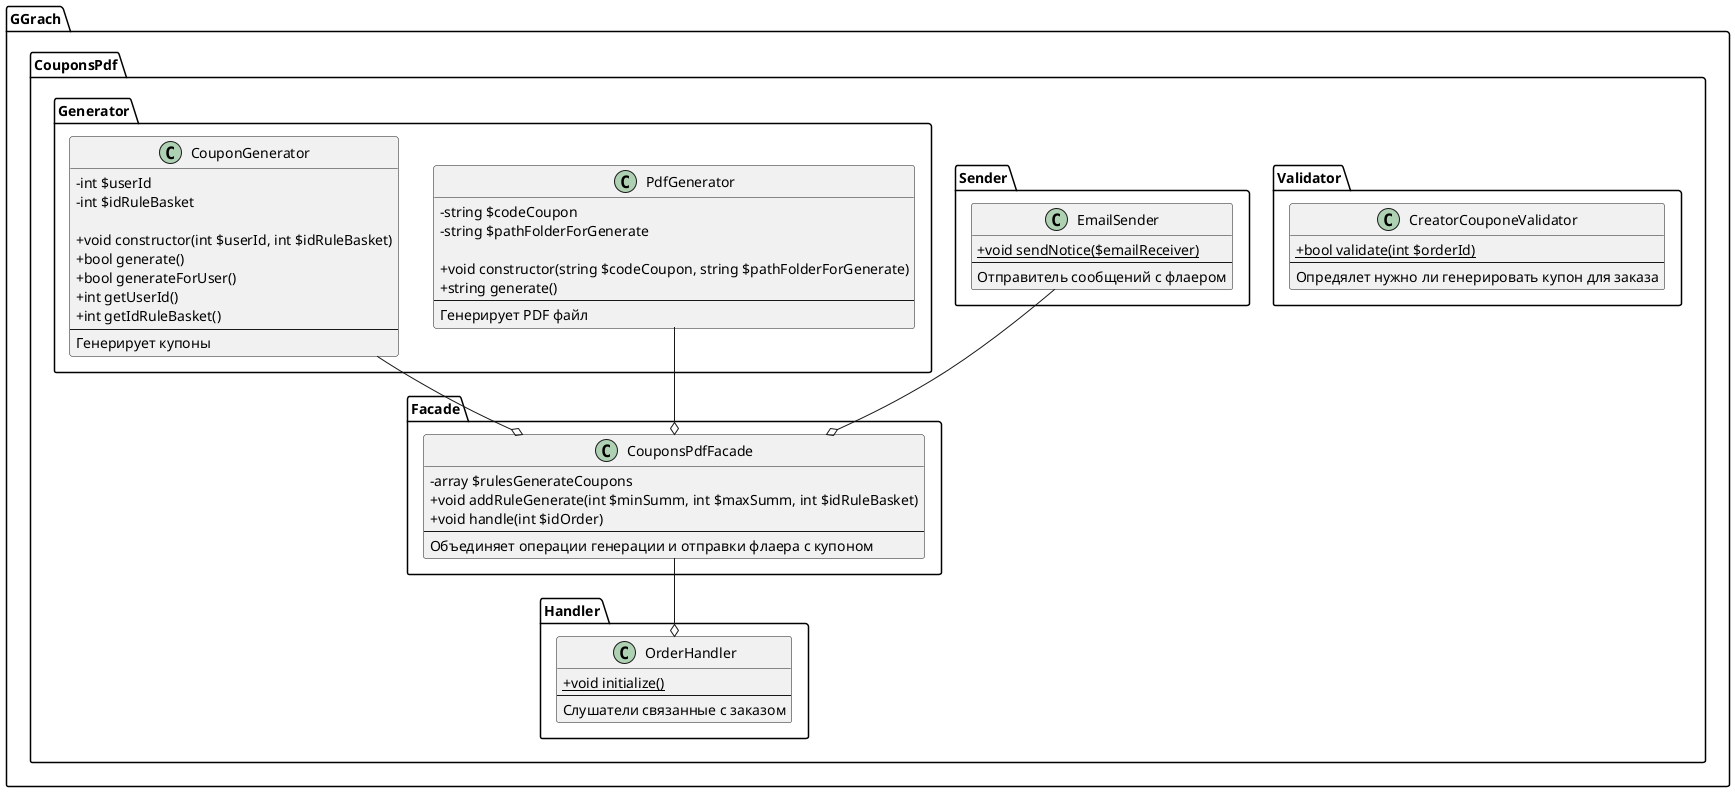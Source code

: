 @startuml

skinparam classAttributeIconSize 0

package GGrach.CouponsPdf {
    namespace Handler {
        class OrderHandler {
          + {static} void initialize()
          --
          Слушатели связанные с заказом 
        }
    }

    namespace Validator {
        class CreatorCouponeValidator{
          + {static} bool validate(int $orderId)
          --
          Опредялет нужно ли генерировать купон для заказа
        }
    }

    namespace Sender {
        class EmailSender {
          + {static} void sendNotice($emailReceiver)
          --
          Отправитель сообщений с флаером
        }
    }

    namespace Generator {
        class PdfGenerator {
          - string $сodeCoupon
          - string $pathFolderForGenerate

          + void constructor(string $сodeCoupon, string $pathFolderForGenerate)
          + string generate()
          --
          Генерирует PDF файл
        }

        class CouponGenerator {
          - int $userId
          - int $idRuleBasket

          + void constructor(int $userId, int $idRuleBasket)
          + bool generate()
          + bool generateForUser()
          + int getUserId()
          + int getIdRuleBasket()
          --
          Генерирует купоны
        }
    }


    namespace Facade {
        class CouponsPdfFacade {
          - array $rulesGenerateCoupons
          + void addRuleGenerate(int $minSumm, int $maxSumm, int $idRuleBasket)
          + void handle(int $idOrder)
          --
          Объединяет операции генерации и отправки флаера с купоном
        }
    }


    Generator.CouponGenerator --o Facade.CouponsPdfFacade
    Generator.PdfGenerator --o Facade.CouponsPdfFacade
    Sender.EmailSender --o Facade.CouponsPdfFacade

    Facade.CouponsPdfFacade --o Handler.OrderHandler
}

@enduml
